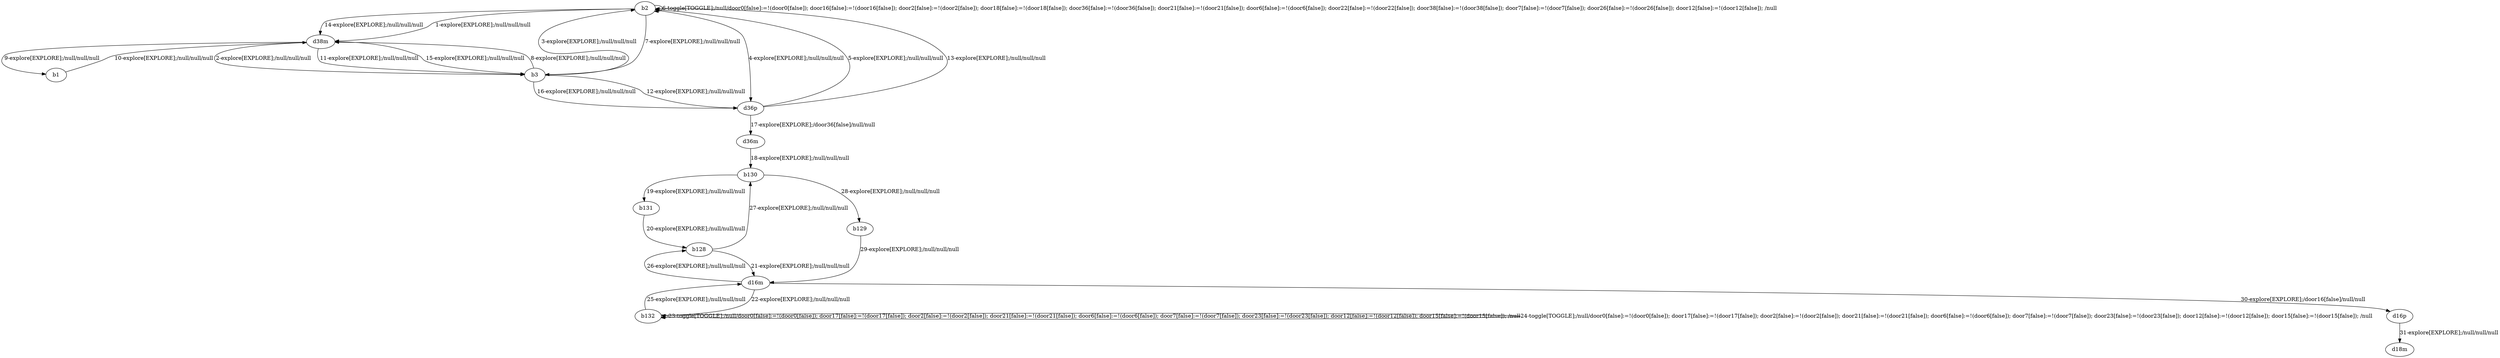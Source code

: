 # Total number of goals covered by this test: 1
# b131 --> b128

digraph g {
"b2" -> "d38m" [label = "1-explore[EXPLORE];/null/null/null"];
"d38m" -> "b3" [label = "2-explore[EXPLORE];/null/null/null"];
"b3" -> "b2" [label = "3-explore[EXPLORE];/null/null/null"];
"b2" -> "d36p" [label = "4-explore[EXPLORE];/null/null/null"];
"d36p" -> "b2" [label = "5-explore[EXPLORE];/null/null/null"];
"b2" -> "b2" [label = "6-toggle[TOGGLE];/null/door0[false]:=!(door0[false]); door16[false]:=!(door16[false]); door2[false]:=!(door2[false]); door18[false]:=!(door18[false]); door36[false]:=!(door36[false]); door21[false]:=!(door21[false]); door6[false]:=!(door6[false]); door22[false]:=!(door22[false]); door38[false]:=!(door38[false]); door7[false]:=!(door7[false]); door26[false]:=!(door26[false]); door12[false]:=!(door12[false]); /null"];
"b2" -> "b3" [label = "7-explore[EXPLORE];/null/null/null"];
"b3" -> "d38m" [label = "8-explore[EXPLORE];/null/null/null"];
"d38m" -> "b1" [label = "9-explore[EXPLORE];/null/null/null"];
"b1" -> "d38m" [label = "10-explore[EXPLORE];/null/null/null"];
"d38m" -> "b3" [label = "11-explore[EXPLORE];/null/null/null"];
"b3" -> "d36p" [label = "12-explore[EXPLORE];/null/null/null"];
"d36p" -> "b2" [label = "13-explore[EXPLORE];/null/null/null"];
"b2" -> "d38m" [label = "14-explore[EXPLORE];/null/null/null"];
"d38m" -> "b3" [label = "15-explore[EXPLORE];/null/null/null"];
"b3" -> "d36p" [label = "16-explore[EXPLORE];/null/null/null"];
"d36p" -> "d36m" [label = "17-explore[EXPLORE];/door36[false]/null/null"];
"d36m" -> "b130" [label = "18-explore[EXPLORE];/null/null/null"];
"b130" -> "b131" [label = "19-explore[EXPLORE];/null/null/null"];
"b131" -> "b128" [label = "20-explore[EXPLORE];/null/null/null"];
"b128" -> "d16m" [label = "21-explore[EXPLORE];/null/null/null"];
"d16m" -> "b132" [label = "22-explore[EXPLORE];/null/null/null"];
"b132" -> "b132" [label = "23-toggle[TOGGLE];/null/door0[false]:=!(door0[false]); door17[false]:=!(door17[false]); door2[false]:=!(door2[false]); door21[false]:=!(door21[false]); door6[false]:=!(door6[false]); door7[false]:=!(door7[false]); door23[false]:=!(door23[false]); door12[false]:=!(door12[false]); door15[false]:=!(door15[false]); /null"];
"b132" -> "b132" [label = "24-toggle[TOGGLE];/null/door0[false]:=!(door0[false]); door17[false]:=!(door17[false]); door2[false]:=!(door2[false]); door21[false]:=!(door21[false]); door6[false]:=!(door6[false]); door7[false]:=!(door7[false]); door23[false]:=!(door23[false]); door12[false]:=!(door12[false]); door15[false]:=!(door15[false]); /null"];
"b132" -> "d16m" [label = "25-explore[EXPLORE];/null/null/null"];
"d16m" -> "b128" [label = "26-explore[EXPLORE];/null/null/null"];
"b128" -> "b130" [label = "27-explore[EXPLORE];/null/null/null"];
"b130" -> "b129" [label = "28-explore[EXPLORE];/null/null/null"];
"b129" -> "d16m" [label = "29-explore[EXPLORE];/null/null/null"];
"d16m" -> "d16p" [label = "30-explore[EXPLORE];/door16[false]/null/null"];
"d16p" -> "d18m" [label = "31-explore[EXPLORE];/null/null/null"];
}